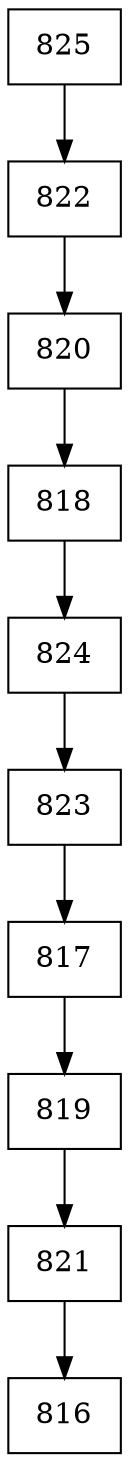 digraph G {
  node [shape=record];
  node0 [label="{825}"];
  node0 -> node1;
  node1 [label="{822}"];
  node1 -> node2;
  node2 [label="{820}"];
  node2 -> node3;
  node3 [label="{818}"];
  node3 -> node4;
  node4 [label="{824}"];
  node4 -> node5;
  node5 [label="{823}"];
  node5 -> node6;
  node6 [label="{817}"];
  node6 -> node7;
  node7 [label="{819}"];
  node7 -> node8;
  node8 [label="{821}"];
  node8 -> node9;
  node9 [label="{816}"];
}
